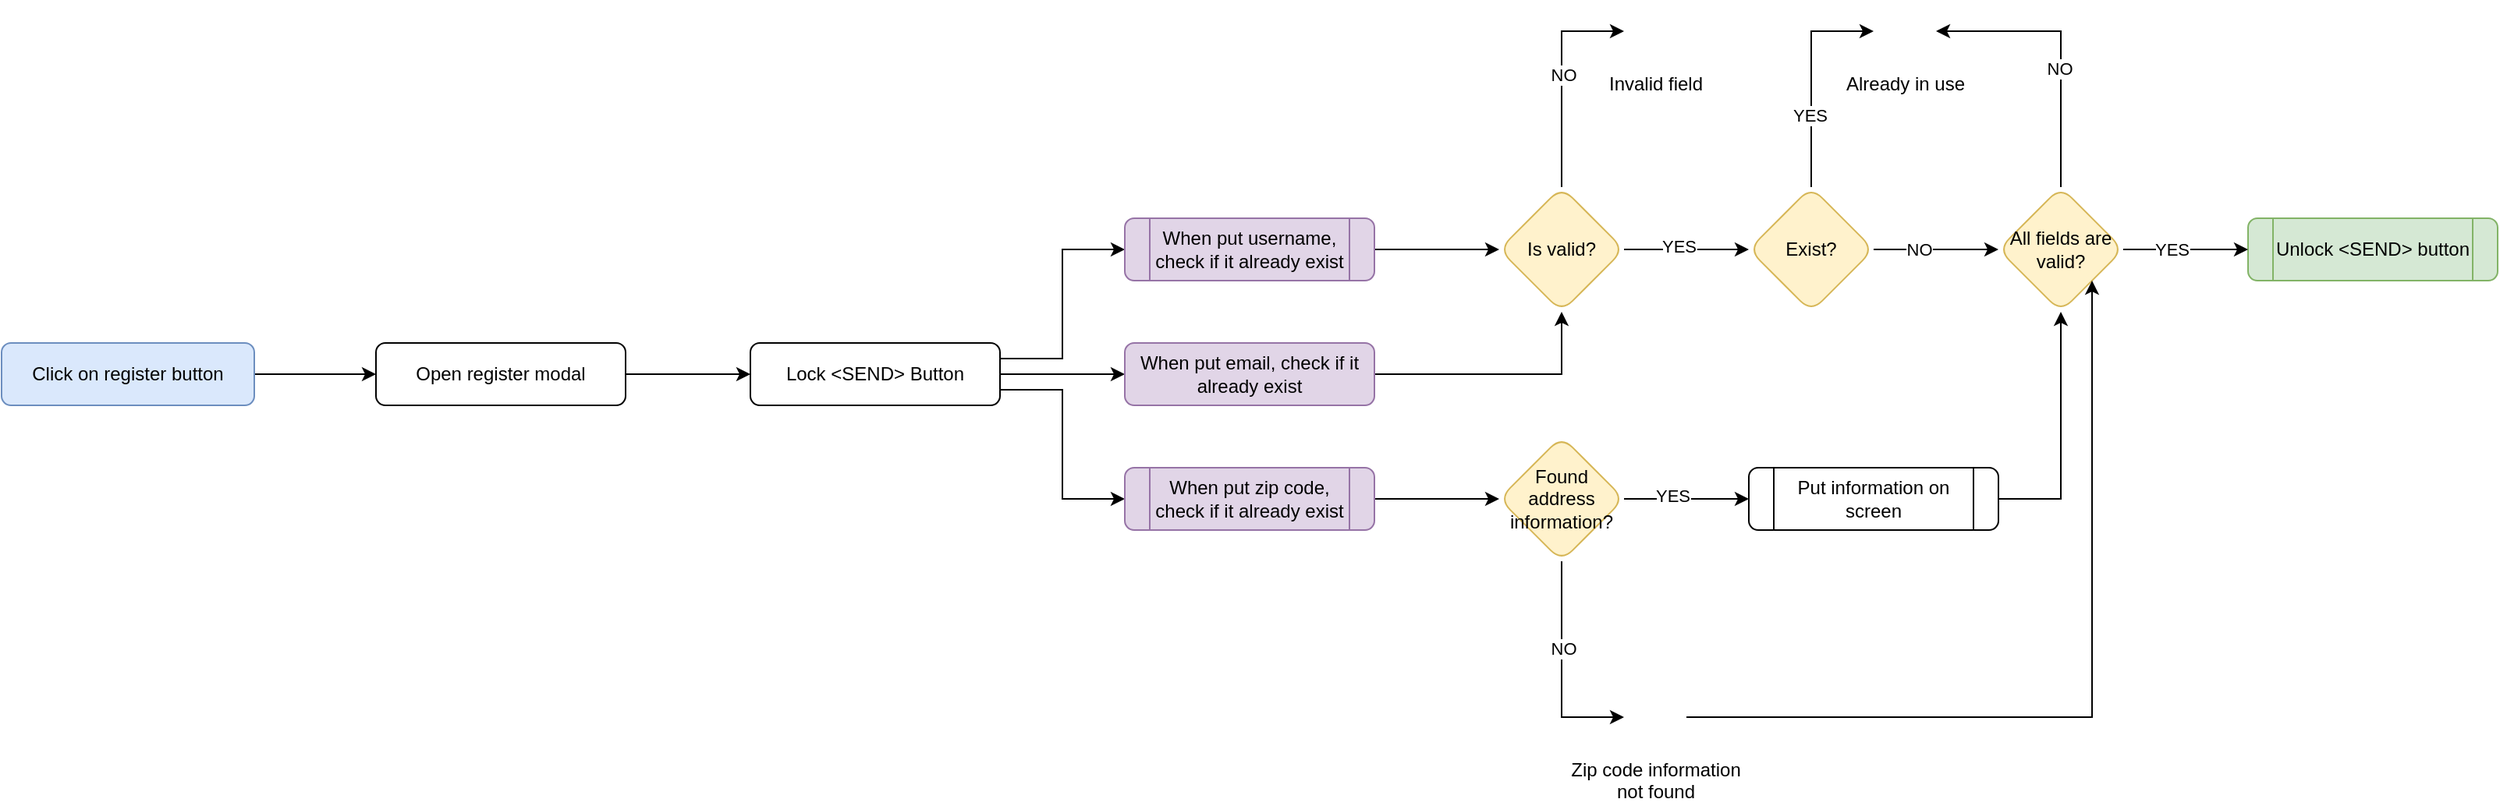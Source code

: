 <mxfile version="18.0.1" type="device"><diagram id="-GgK848jqkzIqNyXonlS" name="Página-1"><mxGraphModel dx="1778" dy="1081" grid="1" gridSize="10" guides="1" tooltips="1" connect="1" arrows="1" fold="1" page="1" pageScale="1" pageWidth="1024" pageHeight="1024" math="0" shadow="0"><root><mxCell id="0"/><mxCell id="1" parent="0"/><mxCell id="zgaIZuVyNNcSzzfenhKK-5" value="" style="edgeStyle=orthogonalEdgeStyle;rounded=0;orthogonalLoop=1;jettySize=auto;html=1;" parent="1" source="zgaIZuVyNNcSzzfenhKK-1" target="zgaIZuVyNNcSzzfenhKK-4" edge="1"><mxGeometry relative="1" as="geometry"/></mxCell><mxCell id="zgaIZuVyNNcSzzfenhKK-1" value="Click on register button" style="rounded=1;whiteSpace=wrap;html=1;fillColor=#dae8fc;strokeColor=#6c8ebf;" parent="1" vertex="1"><mxGeometry y="220" width="162" height="40" as="geometry"/></mxCell><mxCell id="zgaIZuVyNNcSzzfenhKK-7" value="" style="edgeStyle=orthogonalEdgeStyle;rounded=0;orthogonalLoop=1;jettySize=auto;html=1;" parent="1" source="zgaIZuVyNNcSzzfenhKK-4" target="zgaIZuVyNNcSzzfenhKK-6" edge="1"><mxGeometry relative="1" as="geometry"/></mxCell><mxCell id="zgaIZuVyNNcSzzfenhKK-4" value="Open register modal" style="rounded=1;whiteSpace=wrap;html=1;" parent="1" vertex="1"><mxGeometry x="240" y="220" width="160" height="40" as="geometry"/></mxCell><mxCell id="zgaIZuVyNNcSzzfenhKK-9" value="" style="edgeStyle=orthogonalEdgeStyle;rounded=0;orthogonalLoop=1;jettySize=auto;html=1;entryX=0;entryY=0.5;entryDx=0;entryDy=0;exitX=1;exitY=0.25;exitDx=0;exitDy=0;" parent="1" source="zgaIZuVyNNcSzzfenhKK-6" target="zgaIZuVyNNcSzzfenhKK-8" edge="1"><mxGeometry relative="1" as="geometry"><mxPoint x="680" y="190" as="targetPoint"/></mxGeometry></mxCell><mxCell id="zgaIZuVyNNcSzzfenhKK-13" value="" style="edgeStyle=orthogonalEdgeStyle;rounded=0;orthogonalLoop=1;jettySize=auto;html=1;entryX=0;entryY=0.5;entryDx=0;entryDy=0;exitX=1;exitY=0.75;exitDx=0;exitDy=0;" parent="1" source="zgaIZuVyNNcSzzfenhKK-6" target="zgaIZuVyNNcSzzfenhKK-14" edge="1"><mxGeometry relative="1" as="geometry"><mxPoint x="720" y="278" as="targetPoint"/></mxGeometry></mxCell><mxCell id="zgaIZuVyNNcSzzfenhKK-16" value="" style="edgeStyle=orthogonalEdgeStyle;rounded=0;orthogonalLoop=1;jettySize=auto;html=1;" parent="1" source="zgaIZuVyNNcSzzfenhKK-6" target="zgaIZuVyNNcSzzfenhKK-15" edge="1"><mxGeometry relative="1" as="geometry"/></mxCell><mxCell id="zgaIZuVyNNcSzzfenhKK-6" value="Lock &amp;lt;SEND&amp;gt; Button" style="rounded=1;whiteSpace=wrap;html=1;" parent="1" vertex="1"><mxGeometry x="480" y="220" width="160" height="40" as="geometry"/></mxCell><mxCell id="zgaIZuVyNNcSzzfenhKK-19" value="" style="edgeStyle=orthogonalEdgeStyle;rounded=0;orthogonalLoop=1;jettySize=auto;html=1;" parent="1" source="zgaIZuVyNNcSzzfenhKK-8" target="zgaIZuVyNNcSzzfenhKK-38" edge="1"><mxGeometry relative="1" as="geometry"><mxPoint x="960" y="160" as="targetPoint"/></mxGeometry></mxCell><mxCell id="zgaIZuVyNNcSzzfenhKK-8" value="When put username, check if it already exist" style="shape=process;whiteSpace=wrap;html=1;backgroundOutline=1;fillColor=#e1d5e7;strokeColor=#9673a6;rounded=1;" parent="1" vertex="1"><mxGeometry x="720" y="140" width="160" height="40" as="geometry"/></mxCell><mxCell id="zgaIZuVyNNcSzzfenhKK-56" style="edgeStyle=orthogonalEdgeStyle;rounded=0;orthogonalLoop=1;jettySize=auto;html=1;exitX=1;exitY=0.5;exitDx=0;exitDy=0;" parent="1" source="zgaIZuVyNNcSzzfenhKK-14" target="zgaIZuVyNNcSzzfenhKK-55" edge="1"><mxGeometry relative="1" as="geometry"/></mxCell><mxCell id="zgaIZuVyNNcSzzfenhKK-14" value="When put zip code, check if it already exist" style="shape=process;whiteSpace=wrap;html=1;backgroundOutline=1;fillColor=#e1d5e7;strokeColor=#9673a6;rounded=1;" parent="1" vertex="1"><mxGeometry x="720" y="300" width="160" height="40" as="geometry"/></mxCell><mxCell id="zgaIZuVyNNcSzzfenhKK-39" style="edgeStyle=orthogonalEdgeStyle;rounded=0;orthogonalLoop=1;jettySize=auto;html=1;exitX=1;exitY=0.5;exitDx=0;exitDy=0;" parent="1" source="zgaIZuVyNNcSzzfenhKK-15" target="zgaIZuVyNNcSzzfenhKK-38" edge="1"><mxGeometry relative="1" as="geometry"/></mxCell><mxCell id="zgaIZuVyNNcSzzfenhKK-15" value="When put email, check if it already exist" style="rounded=1;whiteSpace=wrap;html=1;fillColor=#e1d5e7;strokeColor=#9673a6;" parent="1" vertex="1"><mxGeometry x="720" y="220" width="160" height="40" as="geometry"/></mxCell><mxCell id="zgaIZuVyNNcSzzfenhKK-30" value="Unlock &amp;lt;SEND&amp;gt; button" style="shape=process;whiteSpace=wrap;html=1;backgroundOutline=1;fillColor=#d5e8d4;strokeColor=#82b366;rounded=1;" parent="1" vertex="1"><mxGeometry x="1440" y="140" width="160" height="40" as="geometry"/></mxCell><mxCell id="zgaIZuVyNNcSzzfenhKK-50" style="edgeStyle=orthogonalEdgeStyle;rounded=0;orthogonalLoop=1;jettySize=auto;html=1;exitX=1;exitY=0.5;exitDx=0;exitDy=0;" parent="1" source="zgaIZuVyNNcSzzfenhKK-31" target="zgaIZuVyNNcSzzfenhKK-30" edge="1"><mxGeometry relative="1" as="geometry"/></mxCell><mxCell id="zgaIZuVyNNcSzzfenhKK-52" value="YES" style="edgeLabel;html=1;align=center;verticalAlign=middle;resizable=0;points=[];" parent="zgaIZuVyNNcSzzfenhKK-50" vertex="1" connectable="0"><mxGeometry x="-0.225" relative="1" as="geometry"><mxPoint as="offset"/></mxGeometry></mxCell><mxCell id="zgaIZuVyNNcSzzfenhKK-53" style="edgeStyle=orthogonalEdgeStyle;rounded=0;orthogonalLoop=1;jettySize=auto;html=1;exitX=0.5;exitY=0;exitDx=0;exitDy=0;entryX=1;entryY=0.5;entryDx=0;entryDy=0;" parent="1" source="zgaIZuVyNNcSzzfenhKK-31" target="zgaIZuVyNNcSzzfenhKK-40" edge="1"><mxGeometry relative="1" as="geometry"/></mxCell><mxCell id="zgaIZuVyNNcSzzfenhKK-54" value="NO" style="edgeLabel;html=1;align=center;verticalAlign=middle;resizable=0;points=[];" parent="zgaIZuVyNNcSzzfenhKK-53" vertex="1" connectable="0"><mxGeometry x="-0.148" y="1" relative="1" as="geometry"><mxPoint as="offset"/></mxGeometry></mxCell><mxCell id="zgaIZuVyNNcSzzfenhKK-31" value="All fields are valid?" style="rhombus;whiteSpace=wrap;html=1;fillColor=#fff2cc;strokeColor=#d6b656;rounded=1;" parent="1" vertex="1"><mxGeometry x="1280" y="120" width="80" height="80" as="geometry"/></mxCell><mxCell id="zgaIZuVyNNcSzzfenhKK-41" style="edgeStyle=orthogonalEdgeStyle;rounded=0;orthogonalLoop=1;jettySize=auto;html=1;exitX=0.5;exitY=0;exitDx=0;exitDy=0;entryX=0;entryY=0.5;entryDx=0;entryDy=0;" parent="1" source="zgaIZuVyNNcSzzfenhKK-38" target="zgaIZuVyNNcSzzfenhKK-67" edge="1"><mxGeometry relative="1" as="geometry"/></mxCell><mxCell id="zgaIZuVyNNcSzzfenhKK-45" value="NO" style="edgeLabel;html=1;align=center;verticalAlign=middle;resizable=0;points=[];" parent="zgaIZuVyNNcSzzfenhKK-41" vertex="1" connectable="0"><mxGeometry x="0.03" y="-1" relative="1" as="geometry"><mxPoint as="offset"/></mxGeometry></mxCell><mxCell id="zgaIZuVyNNcSzzfenhKK-43" style="edgeStyle=orthogonalEdgeStyle;rounded=0;orthogonalLoop=1;jettySize=auto;html=1;exitX=1;exitY=0.5;exitDx=0;exitDy=0;" parent="1" source="zgaIZuVyNNcSzzfenhKK-38" target="zgaIZuVyNNcSzzfenhKK-42" edge="1"><mxGeometry relative="1" as="geometry"/></mxCell><mxCell id="zgaIZuVyNNcSzzfenhKK-46" value="YES" style="edgeLabel;html=1;align=center;verticalAlign=middle;resizable=0;points=[];" parent="zgaIZuVyNNcSzzfenhKK-43" vertex="1" connectable="0"><mxGeometry x="-0.135" y="2" relative="1" as="geometry"><mxPoint as="offset"/></mxGeometry></mxCell><mxCell id="zgaIZuVyNNcSzzfenhKK-38" value="Is valid?" style="rhombus;whiteSpace=wrap;html=1;fillColor=#fff2cc;strokeColor=#d6b656;rounded=1;" parent="1" vertex="1"><mxGeometry x="960" y="120" width="80" height="80" as="geometry"/></mxCell><mxCell id="zgaIZuVyNNcSzzfenhKK-40" value="Already in use" style="shape=image;html=1;verticalAlign=top;verticalLabelPosition=bottom;labelBackgroundColor=#ffffff;imageAspect=0;aspect=fixed;image=https://cdn1.iconfinder.com/data/icons/nuvola2/128x128/apps/important.png" parent="1" vertex="1"><mxGeometry x="1200" width="40" height="40" as="geometry"/></mxCell><mxCell id="zgaIZuVyNNcSzzfenhKK-44" style="edgeStyle=orthogonalEdgeStyle;rounded=0;orthogonalLoop=1;jettySize=auto;html=1;exitX=0.5;exitY=0;exitDx=0;exitDy=0;entryX=0;entryY=0.5;entryDx=0;entryDy=0;" parent="1" source="zgaIZuVyNNcSzzfenhKK-42" target="zgaIZuVyNNcSzzfenhKK-40" edge="1"><mxGeometry relative="1" as="geometry"/></mxCell><mxCell id="zgaIZuVyNNcSzzfenhKK-47" value="YES" style="edgeLabel;html=1;align=center;verticalAlign=middle;resizable=0;points=[];" parent="zgaIZuVyNNcSzzfenhKK-44" vertex="1" connectable="0"><mxGeometry x="-0.34" y="1" relative="1" as="geometry"><mxPoint as="offset"/></mxGeometry></mxCell><mxCell id="zgaIZuVyNNcSzzfenhKK-48" style="edgeStyle=orthogonalEdgeStyle;rounded=0;orthogonalLoop=1;jettySize=auto;html=1;exitX=1;exitY=0.5;exitDx=0;exitDy=0;" parent="1" source="zgaIZuVyNNcSzzfenhKK-42" target="zgaIZuVyNNcSzzfenhKK-31" edge="1"><mxGeometry relative="1" as="geometry"/></mxCell><mxCell id="zgaIZuVyNNcSzzfenhKK-49" value="NO" style="edgeLabel;html=1;align=center;verticalAlign=middle;resizable=0;points=[];" parent="zgaIZuVyNNcSzzfenhKK-48" vertex="1" connectable="0"><mxGeometry x="-0.275" relative="1" as="geometry"><mxPoint as="offset"/></mxGeometry></mxCell><mxCell id="zgaIZuVyNNcSzzfenhKK-42" value="Exist?" style="rhombus;whiteSpace=wrap;html=1;fillColor=#fff2cc;strokeColor=#d6b656;rounded=1;" parent="1" vertex="1"><mxGeometry x="1120" y="120" width="80" height="80" as="geometry"/></mxCell><mxCell id="zgaIZuVyNNcSzzfenhKK-58" style="edgeStyle=orthogonalEdgeStyle;rounded=0;orthogonalLoop=1;jettySize=auto;html=1;exitX=1;exitY=0.5;exitDx=0;exitDy=0;" parent="1" source="zgaIZuVyNNcSzzfenhKK-55" target="zgaIZuVyNNcSzzfenhKK-57" edge="1"><mxGeometry relative="1" as="geometry"/></mxCell><mxCell id="zgaIZuVyNNcSzzfenhKK-63" value="YES" style="edgeLabel;html=1;align=center;verticalAlign=middle;resizable=0;points=[];" parent="zgaIZuVyNNcSzzfenhKK-58" vertex="1" connectable="0"><mxGeometry x="-0.221" y="2" relative="1" as="geometry"><mxPoint as="offset"/></mxGeometry></mxCell><mxCell id="zgaIZuVyNNcSzzfenhKK-60" style="edgeStyle=orthogonalEdgeStyle;rounded=0;orthogonalLoop=1;jettySize=auto;html=1;exitX=0.5;exitY=1;exitDx=0;exitDy=0;entryX=0;entryY=0.5;entryDx=0;entryDy=0;" parent="1" source="zgaIZuVyNNcSzzfenhKK-55" target="zgaIZuVyNNcSzzfenhKK-59" edge="1"><mxGeometry relative="1" as="geometry"/></mxCell><mxCell id="zgaIZuVyNNcSzzfenhKK-62" value="NO" style="edgeLabel;html=1;align=center;verticalAlign=middle;resizable=0;points=[];" parent="zgaIZuVyNNcSzzfenhKK-60" vertex="1" connectable="0"><mxGeometry x="-0.199" y="1" relative="1" as="geometry"><mxPoint as="offset"/></mxGeometry></mxCell><mxCell id="zgaIZuVyNNcSzzfenhKK-55" value="Found address information?" style="rhombus;whiteSpace=wrap;html=1;fillColor=#fff2cc;strokeColor=#d6b656;rounded=1;" parent="1" vertex="1"><mxGeometry x="960" y="280" width="80" height="80" as="geometry"/></mxCell><mxCell id="zgaIZuVyNNcSzzfenhKK-64" style="edgeStyle=orthogonalEdgeStyle;rounded=0;orthogonalLoop=1;jettySize=auto;html=1;exitX=1;exitY=0.5;exitDx=0;exitDy=0;entryX=0.5;entryY=1;entryDx=0;entryDy=0;" parent="1" source="zgaIZuVyNNcSzzfenhKK-57" target="zgaIZuVyNNcSzzfenhKK-31" edge="1"><mxGeometry relative="1" as="geometry"/></mxCell><mxCell id="zgaIZuVyNNcSzzfenhKK-57" value="Put information on screen" style="shape=process;whiteSpace=wrap;html=1;backgroundOutline=1;rounded=1;" parent="1" vertex="1"><mxGeometry x="1120" y="300" width="160" height="40" as="geometry"/></mxCell><mxCell id="zgaIZuVyNNcSzzfenhKK-66" style="edgeStyle=orthogonalEdgeStyle;rounded=0;orthogonalLoop=1;jettySize=auto;html=1;exitX=1;exitY=0.5;exitDx=0;exitDy=0;entryX=1;entryY=1;entryDx=0;entryDy=0;" parent="1" source="zgaIZuVyNNcSzzfenhKK-59" target="zgaIZuVyNNcSzzfenhKK-31" edge="1"><mxGeometry relative="1" as="geometry"/></mxCell><mxCell id="zgaIZuVyNNcSzzfenhKK-59" value="Zip code information&lt;br&gt;not found" style="shape=image;html=1;verticalAlign=top;verticalLabelPosition=bottom;labelBackgroundColor=#ffffff;imageAspect=0;aspect=fixed;image=https://cdn1.iconfinder.com/data/icons/nuvola2/128x128/apps/important.png" parent="1" vertex="1"><mxGeometry x="1040" y="440" width="40" height="40" as="geometry"/></mxCell><mxCell id="zgaIZuVyNNcSzzfenhKK-67" value="Invalid field" style="shape=image;html=1;verticalAlign=top;verticalLabelPosition=bottom;labelBackgroundColor=#ffffff;imageAspect=0;aspect=fixed;image=https://cdn1.iconfinder.com/data/icons/nuvola2/128x128/apps/important.png" parent="1" vertex="1"><mxGeometry x="1040" width="40" height="40" as="geometry"/></mxCell></root></mxGraphModel></diagram></mxfile>
